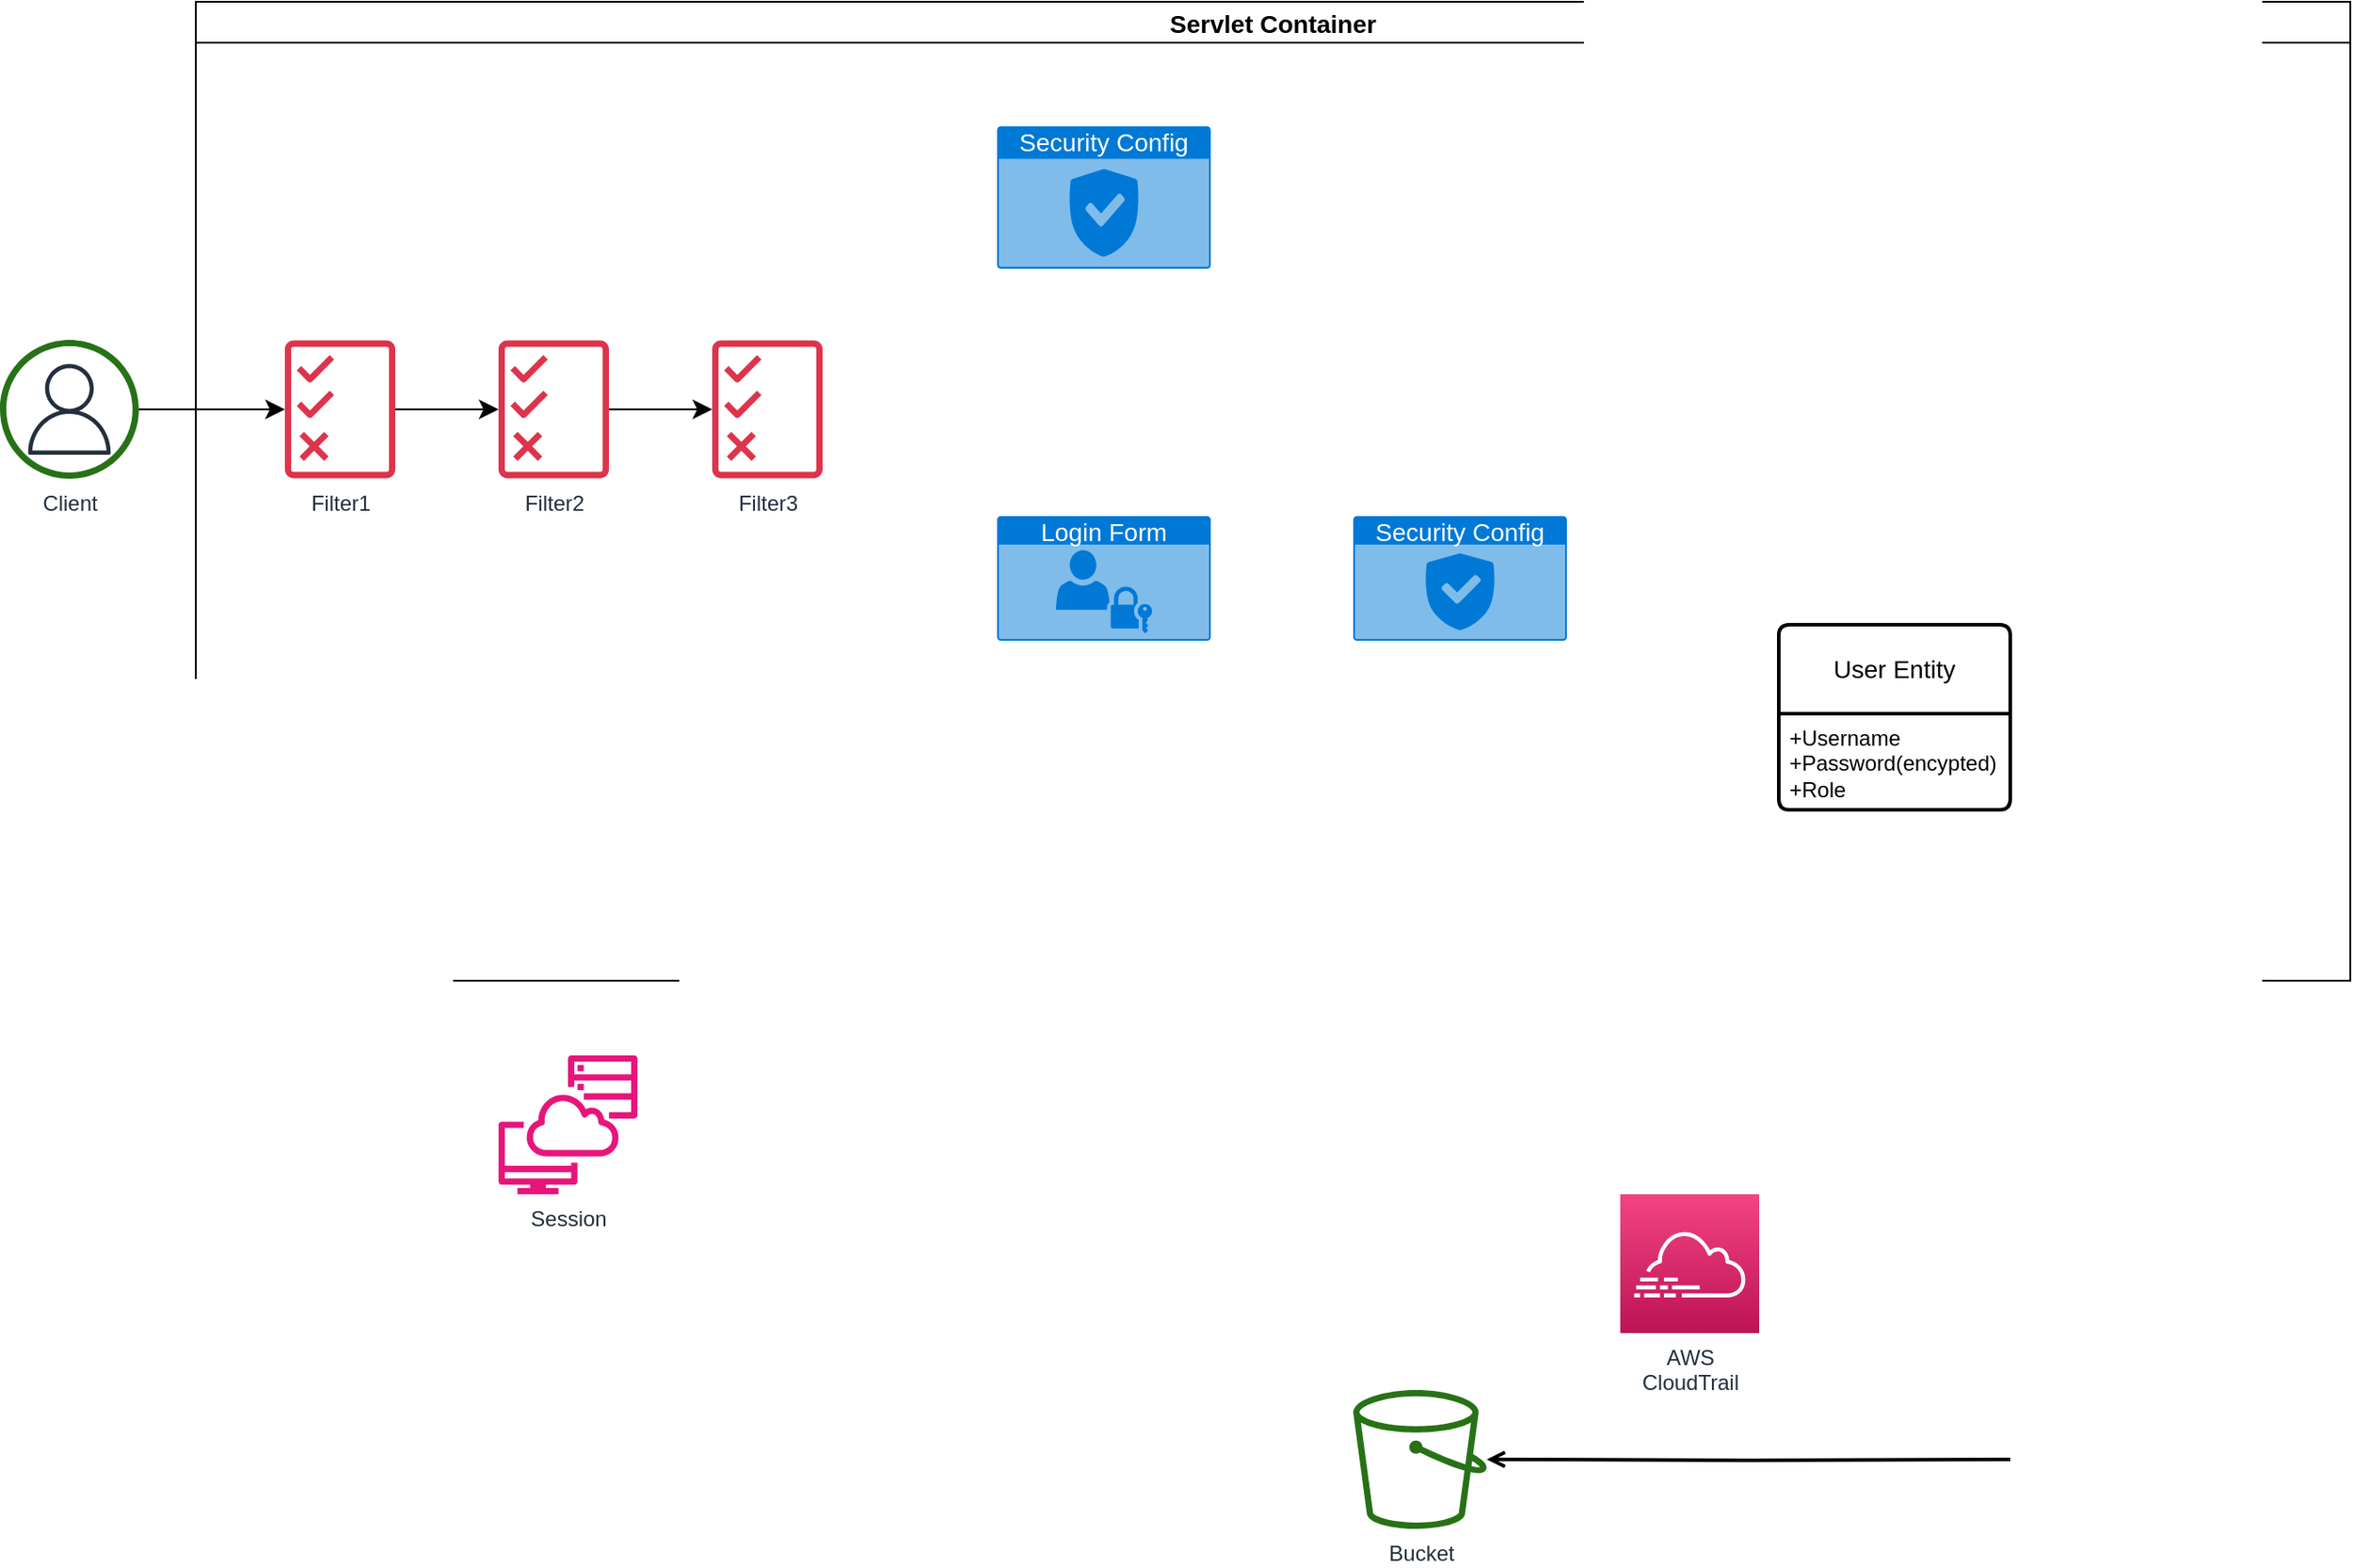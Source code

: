 <mxfile version="24.7.6">
  <diagram id="Ht1M8jgEwFfnCIfOTk4-" name="Page-1">
    <mxGraphModel dx="651" dy="873" grid="1" gridSize="10" guides="1" tooltips="1" connect="1" arrows="1" fold="1" page="1" pageScale="1" pageWidth="1169" pageHeight="827" math="0" shadow="0">
      <root>
        <mxCell id="0" />
        <mxCell id="1" parent="0" />
        <mxCell id="UEzPUAAOIrF-is8g5C7q-100" style="edgeStyle=orthogonalEdgeStyle;rounded=0;orthogonalLoop=1;jettySize=auto;html=1;endArrow=open;endFill=0;strokeWidth=2;" parent="1" target="UEzPUAAOIrF-is8g5C7q-98" edge="1">
          <mxGeometry relative="1" as="geometry">
            <mxPoint x="1169.0" y="909.0" as="sourcePoint" />
          </mxGeometry>
        </mxCell>
        <mxCell id="nCpKUJja4r81EOXbzcza-10" value="" style="edgeStyle=none;curved=1;rounded=0;orthogonalLoop=1;jettySize=auto;html=1;fontSize=12;startSize=8;endSize=8;" parent="1" source="UEzPUAAOIrF-is8g5C7q-76" target="nCpKUJja4r81EOXbzcza-7" edge="1">
          <mxGeometry relative="1" as="geometry" />
        </mxCell>
        <mxCell id="UEzPUAAOIrF-is8g5C7q-76" value="Client" style="outlineConnect=0;fontColor=#232F3E;gradientColor=none;fillColor=#277116;strokeColor=none;dashed=0;verticalLabelPosition=bottom;verticalAlign=top;align=center;html=1;fontSize=12;fontStyle=0;aspect=fixed;pointerEvents=1;shape=mxgraph.aws4.object;labelBackgroundColor=#ffffff;" parent="1" vertex="1">
          <mxGeometry x="40" y="280" width="78" height="78" as="geometry" />
        </mxCell>
        <mxCell id="UEzPUAAOIrF-is8g5C7q-84" value="AWS&lt;br&gt;CloudTrail" style="outlineConnect=0;fontColor=#232F3E;gradientColor=#F34482;gradientDirection=north;fillColor=#BC1356;strokeColor=#ffffff;dashed=0;verticalLabelPosition=bottom;verticalAlign=top;align=center;html=1;fontSize=12;fontStyle=0;aspect=fixed;shape=mxgraph.aws4.resourceIcon;resIcon=mxgraph.aws4.cloudtrail;labelBackgroundColor=#ffffff;" parent="1" vertex="1">
          <mxGeometry x="950" y="760" width="78" height="78" as="geometry" />
        </mxCell>
        <mxCell id="UEzPUAAOIrF-is8g5C7q-98" value="Bucket" style="outlineConnect=0;fontColor=#232F3E;gradientColor=none;fillColor=#277116;strokeColor=none;dashed=0;verticalLabelPosition=bottom;verticalAlign=top;align=center;html=1;fontSize=12;fontStyle=0;aspect=fixed;pointerEvents=1;shape=mxgraph.aws4.bucket;labelBackgroundColor=#ffffff;" parent="1" vertex="1">
          <mxGeometry x="800" y="870" width="75" height="78" as="geometry" />
        </mxCell>
        <mxCell id="nCpKUJja4r81EOXbzcza-1" value="" style="sketch=0;outlineConnect=0;fontColor=#232F3E;gradientColor=none;fillColor=#232F3D;strokeColor=none;dashed=0;verticalLabelPosition=bottom;verticalAlign=top;align=center;html=1;fontSize=12;fontStyle=0;aspect=fixed;pointerEvents=1;shape=mxgraph.aws4.user;" parent="1" vertex="1">
          <mxGeometry x="53.5" y="293.5" width="51" height="51" as="geometry" />
        </mxCell>
        <mxCell id="nCpKUJja4r81EOXbzcza-13" style="edgeStyle=none;curved=1;rounded=0;orthogonalLoop=1;jettySize=auto;html=1;fontSize=12;startSize=8;endSize=8;" parent="1" source="nCpKUJja4r81EOXbzcza-7" target="nCpKUJja4r81EOXbzcza-8" edge="1">
          <mxGeometry relative="1" as="geometry" />
        </mxCell>
        <mxCell id="nCpKUJja4r81EOXbzcza-7" value="&lt;div&gt;&lt;span style=&quot;background-color: initial;&quot;&gt;Filter1&lt;/span&gt;&lt;br&gt;&lt;/div&gt;" style="sketch=0;outlineConnect=0;fontColor=#232F3E;gradientColor=none;fillColor=#DD344C;strokeColor=none;dashed=0;verticalLabelPosition=bottom;verticalAlign=top;align=center;html=1;fontSize=12;fontStyle=0;aspect=fixed;pointerEvents=1;shape=mxgraph.aws4.permissions;" parent="1" vertex="1">
          <mxGeometry x="200" y="280" width="62" height="78" as="geometry" />
        </mxCell>
        <mxCell id="nCpKUJja4r81EOXbzcza-14" value="" style="edgeStyle=none;curved=1;rounded=0;orthogonalLoop=1;jettySize=auto;html=1;fontSize=12;startSize=8;endSize=8;" parent="1" source="nCpKUJja4r81EOXbzcza-8" target="nCpKUJja4r81EOXbzcza-9" edge="1">
          <mxGeometry relative="1" as="geometry" />
        </mxCell>
        <mxCell id="nCpKUJja4r81EOXbzcza-8" value="&lt;div&gt;&lt;span style=&quot;background-color: initial;&quot;&gt;Filter2&lt;/span&gt;&lt;br&gt;&lt;/div&gt;&lt;div&gt;&lt;span style=&quot;background-color: initial;&quot;&gt;&lt;br&gt;&lt;/span&gt;&lt;/div&gt;" style="sketch=0;outlineConnect=0;fontColor=#232F3E;gradientColor=none;fillColor=#DD344C;strokeColor=none;dashed=0;verticalLabelPosition=bottom;verticalAlign=top;align=center;html=1;fontSize=12;fontStyle=0;aspect=fixed;pointerEvents=1;shape=mxgraph.aws4.permissions;" parent="1" vertex="1">
          <mxGeometry x="320" y="280" width="62" height="78" as="geometry" />
        </mxCell>
        <mxCell id="nCpKUJja4r81EOXbzcza-9" value="&lt;div&gt;&lt;span style=&quot;background-color: initial;&quot;&gt;Filter3&lt;/span&gt;&lt;br&gt;&lt;/div&gt;&lt;div&gt;&lt;span style=&quot;background-color: initial;&quot;&gt;&lt;br&gt;&lt;/span&gt;&lt;/div&gt;" style="sketch=0;outlineConnect=0;fontColor=#232F3E;gradientColor=none;fillColor=#DD344C;strokeColor=none;dashed=0;verticalLabelPosition=bottom;verticalAlign=top;align=center;html=1;fontSize=12;fontStyle=0;aspect=fixed;pointerEvents=1;shape=mxgraph.aws4.permissions;" parent="1" vertex="1">
          <mxGeometry x="440" y="280" width="62" height="78" as="geometry" />
        </mxCell>
        <mxCell id="SP2mbqiPsy6jiANluyTi-1" value="Servlet Container" style="swimlane;fontSize=14;" vertex="1" parent="1">
          <mxGeometry x="150" y="90" width="1210" height="550" as="geometry" />
        </mxCell>
        <mxCell id="SP2mbqiPsy6jiANluyTi-2" value="&lt;font style=&quot;font-size: 14px;&quot;&gt;Security Config&lt;/font&gt;" style="html=1;whiteSpace=wrap;strokeColor=none;fillColor=#0079D6;labelPosition=center;verticalLabelPosition=middle;verticalAlign=top;align=center;fontSize=12;outlineConnect=0;spacingTop=-6;fontColor=#FFFFFF;sketch=0;shape=mxgraph.sitemap.security;" vertex="1" parent="SP2mbqiPsy6jiANluyTi-1">
          <mxGeometry x="450" y="70" width="120" height="80" as="geometry" />
        </mxCell>
        <mxCell id="SP2mbqiPsy6jiANluyTi-4" value="&lt;font style=&quot;font-size: 14px;&quot;&gt;Login Form&lt;/font&gt;" style="html=1;whiteSpace=wrap;strokeColor=none;fillColor=#0079D6;labelPosition=center;verticalLabelPosition=middle;verticalAlign=top;align=center;fontSize=12;outlineConnect=0;spacingTop=-6;fontColor=#FFFFFF;sketch=0;shape=mxgraph.sitemap.login;" vertex="1" parent="SP2mbqiPsy6jiANluyTi-1">
          <mxGeometry x="450" y="289" width="120" height="70" as="geometry" />
        </mxCell>
        <mxCell id="SP2mbqiPsy6jiANluyTi-5" value="&lt;font style=&quot;font-size: 14px;&quot;&gt;Security Config&lt;/font&gt;" style="html=1;whiteSpace=wrap;strokeColor=none;fillColor=#0079D6;labelPosition=center;verticalLabelPosition=middle;verticalAlign=top;align=center;fontSize=12;outlineConnect=0;spacingTop=-6;fontColor=#FFFFFF;sketch=0;shape=mxgraph.sitemap.security;" vertex="1" parent="SP2mbqiPsy6jiANluyTi-1">
          <mxGeometry x="650" y="289" width="120" height="70" as="geometry" />
        </mxCell>
        <mxCell id="SP2mbqiPsy6jiANluyTi-6" value="User Entity" style="swimlane;childLayout=stackLayout;horizontal=1;startSize=50;horizontalStack=0;rounded=1;fontSize=14;fontStyle=0;strokeWidth=2;resizeParent=0;resizeLast=1;shadow=0;dashed=0;align=center;arcSize=4;whiteSpace=wrap;html=1;" vertex="1" parent="SP2mbqiPsy6jiANluyTi-1">
          <mxGeometry x="889" y="350" width="130" height="104" as="geometry" />
        </mxCell>
        <mxCell id="SP2mbqiPsy6jiANluyTi-7" value="+Username&lt;br&gt;+Password(encypted)&lt;br&gt;+Role" style="align=left;strokeColor=none;fillColor=none;spacingLeft=4;fontSize=12;verticalAlign=top;resizable=0;rotatable=0;part=1;html=1;" vertex="1" parent="SP2mbqiPsy6jiANluyTi-6">
          <mxGeometry y="50" width="130" height="54" as="geometry" />
        </mxCell>
        <mxCell id="SP2mbqiPsy6jiANluyTi-3" value="Session" style="sketch=0;outlineConnect=0;fontColor=#232F3E;gradientColor=none;fillColor=#E7157B;strokeColor=none;dashed=0;verticalLabelPosition=bottom;verticalAlign=top;align=center;html=1;fontSize=12;fontStyle=0;aspect=fixed;pointerEvents=1;shape=mxgraph.aws4.systems_manager_session_manager;" vertex="1" parent="1">
          <mxGeometry x="320" y="682" width="78" height="78" as="geometry" />
        </mxCell>
      </root>
    </mxGraphModel>
  </diagram>
</mxfile>
